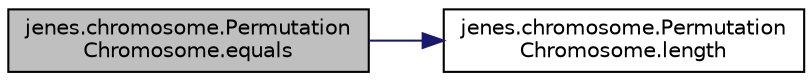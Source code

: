 digraph "jenes.chromosome.PermutationChromosome.equals"
{
  edge [fontname="Helvetica",fontsize="10",labelfontname="Helvetica",labelfontsize="10"];
  node [fontname="Helvetica",fontsize="10",shape=record];
  rankdir="LR";
  Node1 [label="jenes.chromosome.Permutation\lChromosome.equals",height=0.2,width=0.4,color="black", fillcolor="grey75", style="filled" fontcolor="black"];
  Node1 -> Node2 [color="midnightblue",fontsize="10",style="solid"];
  Node2 [label="jenes.chromosome.Permutation\lChromosome.length",height=0.2,width=0.4,color="black", fillcolor="white", style="filled",URL="$classjenes_1_1chromosome_1_1_permutation_chromosome.html#abbdf232b2c833492472f1c487c23fadd"];
}
